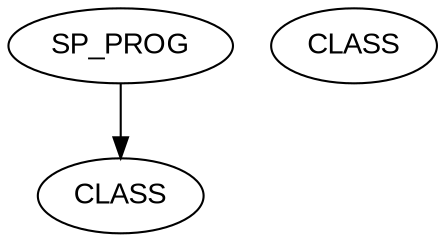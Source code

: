 digraph ParseTree {
    node [shape=ellipse, fontname="Arial"];
    node_0 [label="SP_PROG"];
    node_1 [label="CLASS"];
    node_0 -> node_1;
    node_2 [label="CLASS"];
}